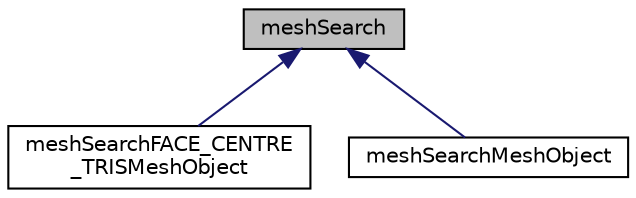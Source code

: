 digraph "meshSearch"
{
  bgcolor="transparent";
  edge [fontname="Helvetica",fontsize="10",labelfontname="Helvetica",labelfontsize="10"];
  node [fontname="Helvetica",fontsize="10",shape=record];
  Node1 [label="meshSearch",height=0.2,width=0.4,color="black", fillcolor="grey75", style="filled", fontcolor="black"];
  Node1 -> Node2 [dir="back",color="midnightblue",fontsize="10",style="solid",fontname="Helvetica"];
  Node2 [label="meshSearchFACE_CENTRE\l_TRISMeshObject",height=0.2,width=0.4,color="black",URL="$a01505.html",tooltip="MeshObject wrapper around meshSearch(mesh,  polyMesh::FACE_CENTRE_TRIS). "];
  Node1 -> Node3 [dir="back",color="midnightblue",fontsize="10",style="solid",fontname="Helvetica"];
  Node3 [label="meshSearchMeshObject",height=0.2,width=0.4,color="black",URL="$a01506.html",tooltip="MeshObject wrapper around meshSearch(mesh). "];
}
